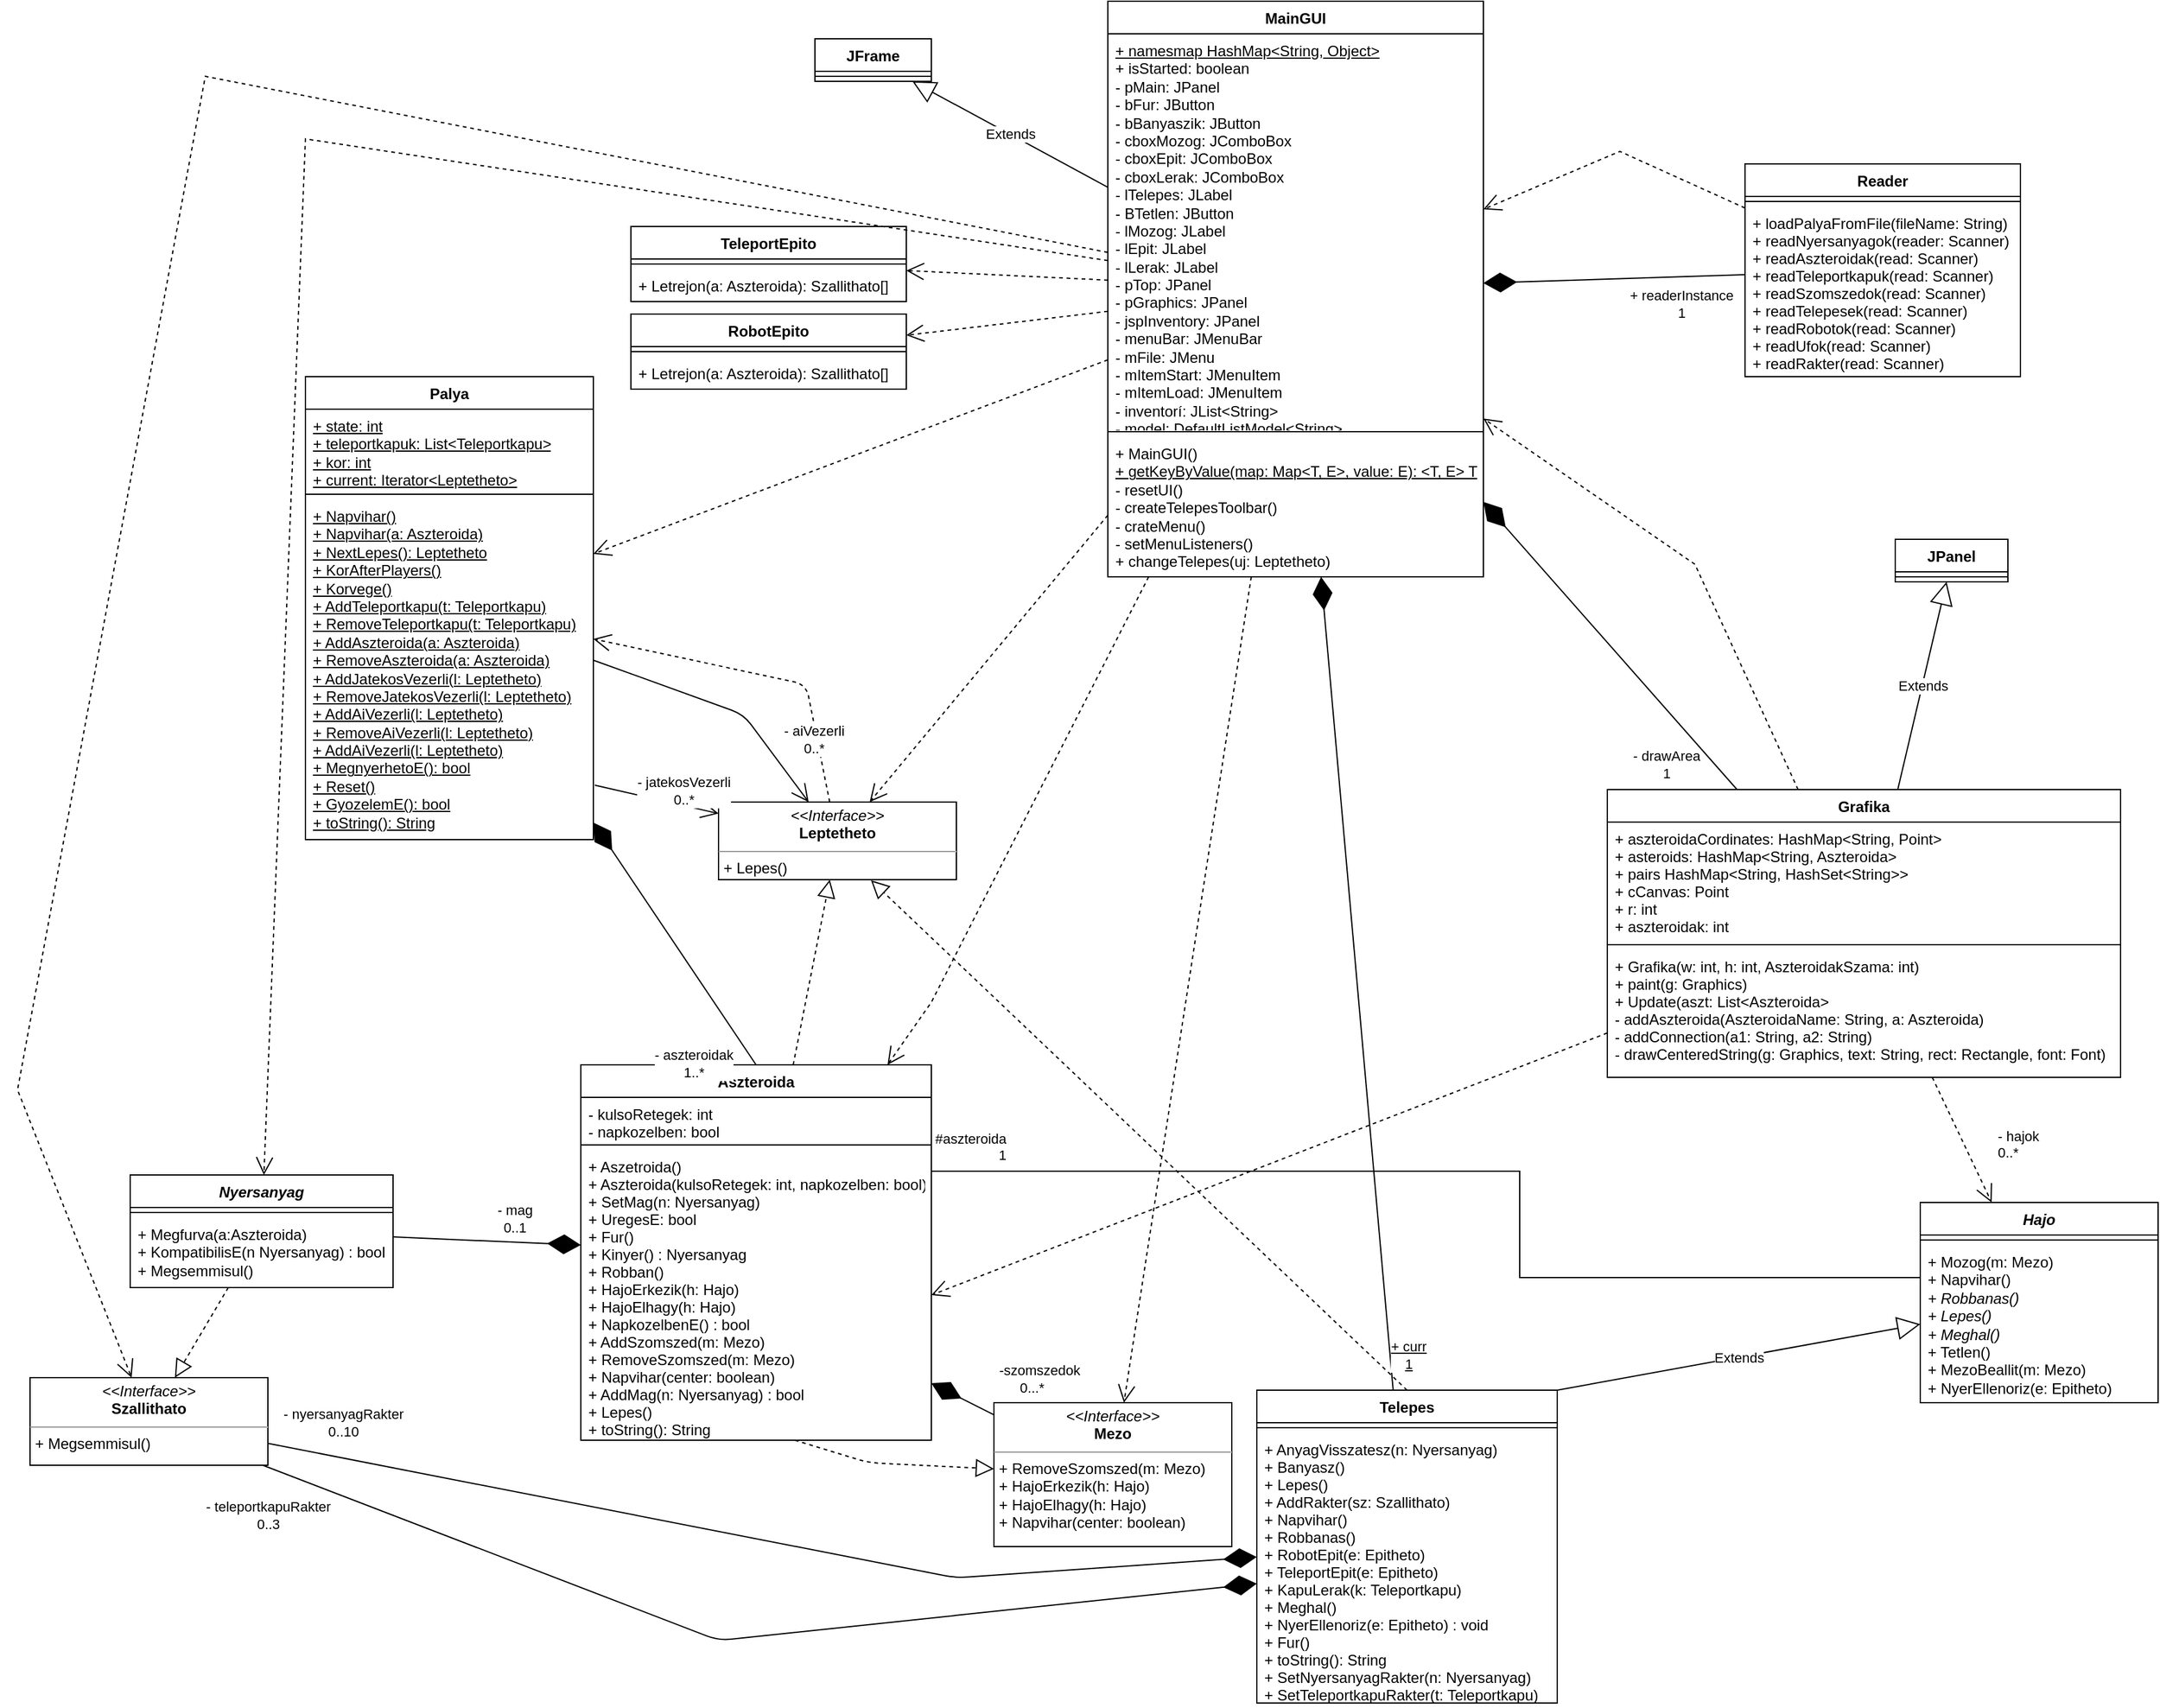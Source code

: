 <mxfile version="14.6.6" type="github">
  <diagram id="C5RBs43oDa-KdzZeNtuy" name="Page-1">
    <mxGraphModel dx="2875" dy="1814" grid="1" gridSize="10" guides="1" tooltips="1" connect="1" arrows="1" fold="1" page="1" pageScale="1" pageWidth="827" pageHeight="1169" math="0" shadow="0">
      <root>
        <mxCell id="WIyWlLk6GJQsqaUBKTNV-0" />
        <mxCell id="WIyWlLk6GJQsqaUBKTNV-1" parent="WIyWlLk6GJQsqaUBKTNV-0" />
        <mxCell id="gWoyeCXheez1KNHl5H2y-109" value="MainGUI" style="swimlane;fontStyle=1;align=center;verticalAlign=top;childLayout=stackLayout;horizontal=1;startSize=26;horizontalStack=0;resizeParent=1;resizeParentMax=0;resizeLast=0;collapsible=1;marginBottom=0;" parent="WIyWlLk6GJQsqaUBKTNV-1" vertex="1">
          <mxGeometry x="-579" y="-430" width="300" height="460" as="geometry" />
        </mxCell>
        <mxCell id="gWoyeCXheez1KNHl5H2y-110" value="&lt;u&gt;+ namesmap HashMap&amp;lt;String, Object&amp;gt;&lt;br&gt;&lt;/u&gt;+ isStarted: boolean&lt;br&gt;- pMain: JPanel&lt;br&gt;- bFur: JButton&lt;br&gt;- bBanyaszik: JButton&lt;br&gt;- cboxMozog: JComboBox&lt;br&gt;- cboxEpit: JComboBox&lt;br&gt;- cboxLerak: JComboBox&lt;br&gt;- lTelepes: JLabel&lt;br&gt;- BTetlen: JButton&lt;br&gt;- lMozog: JLabel&lt;br&gt;- lEpit: JLabel&lt;br&gt;- lLerak: JLabel&lt;br&gt;- pTop: JPanel&lt;br&gt;- pGraphics: JPanel&lt;br&gt;- jspInventory: JPanel&lt;br&gt;- menuBar: JMenuBar&lt;br&gt;- mFile: JMenu&lt;br&gt;- mItemStart: JMenuItem&lt;br&gt;- mItemLoad: JMenuItem&lt;br&gt;- inventorí: JList&amp;lt;String&amp;gt;&lt;br&gt;- model: DefaultListModel&amp;lt;String&amp;gt;" style="text;strokeColor=none;fillColor=none;align=left;verticalAlign=top;spacingLeft=4;spacingRight=4;overflow=hidden;rotatable=0;points=[[0,0.5],[1,0.5]];portConstraint=eastwest;html=1;" parent="gWoyeCXheez1KNHl5H2y-109" vertex="1">
          <mxGeometry y="26" width="300" height="314" as="geometry" />
        </mxCell>
        <mxCell id="gWoyeCXheez1KNHl5H2y-111" value="" style="line;strokeWidth=1;fillColor=none;align=left;verticalAlign=middle;spacingTop=-1;spacingLeft=3;spacingRight=3;rotatable=0;labelPosition=right;points=[];portConstraint=eastwest;" parent="gWoyeCXheez1KNHl5H2y-109" vertex="1">
          <mxGeometry y="340" width="300" height="8" as="geometry" />
        </mxCell>
        <mxCell id="gWoyeCXheez1KNHl5H2y-112" value="+ MainGUI()&lt;br&gt;&lt;u&gt;+ getKeyByValue(map: Map&amp;lt;T, E&amp;gt;, value: E): &amp;lt;T, E&amp;gt; T&lt;br&gt;&lt;/u&gt;- resetUI()&lt;br&gt;- createTelepesToolbar()&lt;br&gt;- crateMenu()&lt;br&gt;- setMenuListeners()&lt;br&gt;+ changeTelepes(uj: Leptetheto)" style="text;strokeColor=none;fillColor=none;align=left;verticalAlign=top;spacingLeft=4;spacingRight=4;overflow=hidden;rotatable=0;points=[[0,0.5],[1,0.5]];portConstraint=eastwest;fontStyle=0;html=1;" parent="gWoyeCXheez1KNHl5H2y-109" vertex="1">
          <mxGeometry y="348" width="300" height="112" as="geometry" />
        </mxCell>
        <mxCell id="gWoyeCXheez1KNHl5H2y-113" value="Reader" style="swimlane;fontStyle=1;align=center;verticalAlign=top;childLayout=stackLayout;horizontal=1;startSize=26;horizontalStack=0;resizeParent=1;resizeParentMax=0;resizeLast=0;collapsible=1;marginBottom=0;" parent="WIyWlLk6GJQsqaUBKTNV-1" vertex="1">
          <mxGeometry x="-70" y="-300" width="220" height="170" as="geometry" />
        </mxCell>
        <mxCell id="gWoyeCXheez1KNHl5H2y-115" value="" style="line;strokeWidth=1;fillColor=none;align=left;verticalAlign=middle;spacingTop=-1;spacingLeft=3;spacingRight=3;rotatable=0;labelPosition=right;points=[];portConstraint=eastwest;" parent="gWoyeCXheez1KNHl5H2y-113" vertex="1">
          <mxGeometry y="26" width="220" height="8" as="geometry" />
        </mxCell>
        <mxCell id="gWoyeCXheez1KNHl5H2y-116" value="+ loadPalyaFromFile(fileName: String)&#xa;+ readNyersanyagok(reader: Scanner)&#xa;+ readAszteroidak(read: Scanner)&#xa;+ readTeleportkapuk(read: Scanner)&#xa;+ readSzomszedok(read: Scanner)&#xa;+ readTelepesek(read: Scanner)&#xa;+ readRobotok(read: Scanner)&#xa;+ readUfok(read: Scanner)&#xa;+ readRakter(read: Scanner)" style="text;strokeColor=none;fillColor=none;align=left;verticalAlign=top;spacingLeft=4;spacingRight=4;overflow=hidden;rotatable=0;points=[[0,0.5],[1,0.5]];portConstraint=eastwest;fontStyle=0" parent="gWoyeCXheez1KNHl5H2y-113" vertex="1">
          <mxGeometry y="34" width="220" height="136" as="geometry" />
        </mxCell>
        <mxCell id="gWoyeCXheez1KNHl5H2y-117" value="JFrame" style="swimlane;fontStyle=1;align=center;verticalAlign=top;childLayout=stackLayout;horizontal=1;startSize=26;horizontalStack=0;resizeParent=1;resizeParentMax=0;resizeLast=0;collapsible=1;marginBottom=0;" parent="WIyWlLk6GJQsqaUBKTNV-1" vertex="1">
          <mxGeometry x="-813" y="-400" width="93" height="34" as="geometry" />
        </mxCell>
        <mxCell id="gWoyeCXheez1KNHl5H2y-119" value="" style="line;strokeWidth=1;fillColor=none;align=left;verticalAlign=middle;spacingTop=-1;spacingLeft=3;spacingRight=3;rotatable=0;labelPosition=right;points=[];portConstraint=eastwest;" parent="gWoyeCXheez1KNHl5H2y-117" vertex="1">
          <mxGeometry y="26" width="93" height="8" as="geometry" />
        </mxCell>
        <mxCell id="gWoyeCXheez1KNHl5H2y-121" value="Extends" style="endArrow=block;endSize=16;endFill=0;html=1;" parent="WIyWlLk6GJQsqaUBKTNV-1" source="gWoyeCXheez1KNHl5H2y-109" target="gWoyeCXheez1KNHl5H2y-117" edge="1">
          <mxGeometry width="160" relative="1" as="geometry">
            <mxPoint x="-341.512" y="345" as="sourcePoint" />
            <mxPoint x="120" y="110" as="targetPoint" />
          </mxGeometry>
        </mxCell>
        <mxCell id="gWoyeCXheez1KNHl5H2y-122" value="Grafika" style="swimlane;fontStyle=1;align=center;verticalAlign=top;childLayout=stackLayout;horizontal=1;startSize=26;horizontalStack=0;resizeParent=1;resizeParentMax=0;resizeLast=0;collapsible=1;marginBottom=0;" parent="WIyWlLk6GJQsqaUBKTNV-1" vertex="1">
          <mxGeometry x="-180" y="200" width="410" height="230" as="geometry" />
        </mxCell>
        <mxCell id="gWoyeCXheez1KNHl5H2y-123" value="+ aszteroidaCordinates: HashMap&lt;String, Point&gt;&#xa;+ asteroids: HashMap&lt;String, Aszteroida&gt;&#xa;+ pairs HashMap&lt;String, HashSet&lt;String&gt;&gt;&#xa;+ cCanvas: Point&#xa;+ r: int&#xa;+ aszteroidak: int" style="text;strokeColor=none;fillColor=none;align=left;verticalAlign=top;spacingLeft=4;spacingRight=4;overflow=hidden;rotatable=0;points=[[0,0.5],[1,0.5]];portConstraint=eastwest;" parent="gWoyeCXheez1KNHl5H2y-122" vertex="1">
          <mxGeometry y="26" width="410" height="94" as="geometry" />
        </mxCell>
        <mxCell id="gWoyeCXheez1KNHl5H2y-124" value="" style="line;strokeWidth=1;fillColor=none;align=left;verticalAlign=middle;spacingTop=-1;spacingLeft=3;spacingRight=3;rotatable=0;labelPosition=right;points=[];portConstraint=eastwest;" parent="gWoyeCXheez1KNHl5H2y-122" vertex="1">
          <mxGeometry y="120" width="410" height="8" as="geometry" />
        </mxCell>
        <mxCell id="gWoyeCXheez1KNHl5H2y-125" value="+ Grafika(w: int, h: int, AszteroidakSzama: int)&#xa;+ paint(g: Graphics)&#xa;+ Update(aszt: List&lt;Aszteroida&gt;&#xa;- addAszteroida(AszteroidaName: String, a: Aszteroida)&#xa;- addConnection(a1: String, a2: String)&#xa;- drawCenteredString(g: Graphics, text: String, rect: Rectangle, font: Font)" style="text;strokeColor=none;fillColor=none;align=left;verticalAlign=top;spacingLeft=4;spacingRight=4;overflow=hidden;rotatable=0;points=[[0,0.5],[1,0.5]];portConstraint=eastwest;fontStyle=0" parent="gWoyeCXheez1KNHl5H2y-122" vertex="1">
          <mxGeometry y="128" width="410" height="102" as="geometry" />
        </mxCell>
        <mxCell id="gWoyeCXheez1KNHl5H2y-126" value="Extends" style="endArrow=block;endSize=16;endFill=0;html=1;" parent="WIyWlLk6GJQsqaUBKTNV-1" source="gWoyeCXheez1KNHl5H2y-122" target="gWoyeCXheez1KNHl5H2y-127" edge="1">
          <mxGeometry width="160" relative="1" as="geometry">
            <mxPoint x="620" y="171.665" as="sourcePoint" />
            <mxPoint x="740.602" y="94" as="targetPoint" />
          </mxGeometry>
        </mxCell>
        <mxCell id="gWoyeCXheez1KNHl5H2y-127" value="JPanel" style="swimlane;fontStyle=1;align=center;verticalAlign=top;childLayout=stackLayout;horizontal=1;startSize=26;horizontalStack=0;resizeParent=1;resizeParentMax=0;resizeLast=0;collapsible=1;marginBottom=0;" parent="WIyWlLk6GJQsqaUBKTNV-1" vertex="1">
          <mxGeometry x="50" width="90" height="34" as="geometry" />
        </mxCell>
        <mxCell id="gWoyeCXheez1KNHl5H2y-128" value="" style="line;strokeWidth=1;fillColor=none;align=left;verticalAlign=middle;spacingTop=-1;spacingLeft=3;spacingRight=3;rotatable=0;labelPosition=right;points=[];portConstraint=eastwest;" parent="gWoyeCXheez1KNHl5H2y-127" vertex="1">
          <mxGeometry y="26" width="90" height="8" as="geometry" />
        </mxCell>
        <mxCell id="gWoyeCXheez1KNHl5H2y-130" value="" style="endArrow=diamondThin;endFill=1;endSize=24;html=1;" parent="WIyWlLk6GJQsqaUBKTNV-1" source="gWoyeCXheez1KNHl5H2y-113" target="gWoyeCXheez1KNHl5H2y-109" edge="1">
          <mxGeometry width="160" relative="1" as="geometry">
            <mxPoint x="-160" y="52.391" as="sourcePoint" />
            <mxPoint x="-270" y="50" as="targetPoint" />
          </mxGeometry>
        </mxCell>
        <mxCell id="SrYeu7P66OXDtgnoqNnj-110" value="+ readerInstance&lt;br&gt;1" style="edgeLabel;html=1;align=center;verticalAlign=middle;resizable=0;points=[];" parent="gWoyeCXheez1KNHl5H2y-130" vertex="1" connectable="0">
          <mxGeometry x="-0.285" relative="1" as="geometry">
            <mxPoint x="24" y="21" as="offset" />
          </mxGeometry>
        </mxCell>
        <mxCell id="gWoyeCXheez1KNHl5H2y-136" value="" style="endArrow=diamondThin;endFill=1;endSize=24;html=1;" parent="WIyWlLk6GJQsqaUBKTNV-1" source="gWoyeCXheez1KNHl5H2y-122" target="gWoyeCXheez1KNHl5H2y-109" edge="1">
          <mxGeometry width="160" relative="1" as="geometry">
            <mxPoint x="133.663" y="790" as="sourcePoint" />
            <mxPoint x="200.99" y="620.0" as="targetPoint" />
          </mxGeometry>
        </mxCell>
        <mxCell id="SrYeu7P66OXDtgnoqNnj-111" value="- drawArea&lt;br&gt;1" style="edgeLabel;html=1;align=center;verticalAlign=middle;resizable=0;points=[];" parent="gWoyeCXheez1KNHl5H2y-136" vertex="1" connectable="0">
          <mxGeometry x="-0.06" y="3" relative="1" as="geometry">
            <mxPoint x="41" y="86" as="offset" />
          </mxGeometry>
        </mxCell>
        <mxCell id="gWoyeCXheez1KNHl5H2y-150" value="" style="endArrow=open;endSize=12;dashed=1;html=1;rounded=0;" parent="WIyWlLk6GJQsqaUBKTNV-1" source="gWoyeCXheez1KNHl5H2y-113" target="gWoyeCXheez1KNHl5H2y-109" edge="1">
          <mxGeometry x="-0.13" y="-49" width="160" relative="1" as="geometry">
            <mxPoint x="923.444" y="148" as="sourcePoint" />
            <mxPoint x="861.004" y="34.0" as="targetPoint" />
            <Array as="points">
              <mxPoint x="-170" y="-310" />
            </Array>
            <mxPoint as="offset" />
          </mxGeometry>
        </mxCell>
        <mxCell id="gWoyeCXheez1KNHl5H2y-162" value="" style="endArrow=open;endSize=12;dashed=1;html=1;rounded=0;" parent="WIyWlLk6GJQsqaUBKTNV-1" source="gWoyeCXheez1KNHl5H2y-122" target="gWoyeCXheez1KNHl5H2y-109" edge="1">
          <mxGeometry x="-0.13" y="-49" width="160" relative="1" as="geometry">
            <mxPoint x="930" y="233.214" as="sourcePoint" />
            <mxPoint x="490" y="260.357" as="targetPoint" />
            <Array as="points">
              <mxPoint x="-110" y="20" />
            </Array>
            <mxPoint as="offset" />
          </mxGeometry>
        </mxCell>
        <mxCell id="SrYeu7P66OXDtgnoqNnj-8" value="&lt;p style=&quot;margin: 0px ; margin-top: 4px ; text-align: center&quot;&gt;&lt;i&gt;&amp;lt;&amp;lt;Interface&amp;gt;&amp;gt;&lt;/i&gt;&lt;br&gt;&lt;b&gt;Leptetheto&lt;/b&gt;&lt;/p&gt;&lt;hr size=&quot;1&quot;&gt;&lt;p style=&quot;margin: 0px ; margin-left: 4px&quot;&gt;+ Lepes()&lt;/p&gt;" style="verticalAlign=top;align=left;overflow=fill;fontSize=12;fontFamily=Helvetica;html=1;" parent="WIyWlLk6GJQsqaUBKTNV-1" vertex="1">
          <mxGeometry x="-890" y="210" width="190" height="62" as="geometry" />
        </mxCell>
        <mxCell id="SrYeu7P66OXDtgnoqNnj-9" value="Aszteroida" style="swimlane;fontStyle=1;align=center;verticalAlign=top;childLayout=stackLayout;horizontal=1;startSize=26;horizontalStack=0;resizeParent=1;resizeParentMax=0;resizeLast=0;collapsible=1;marginBottom=0;" parent="WIyWlLk6GJQsqaUBKTNV-1" vertex="1">
          <mxGeometry x="-1000" y="420" width="280" height="300" as="geometry" />
        </mxCell>
        <mxCell id="SrYeu7P66OXDtgnoqNnj-10" value="- kulsoRetegek: int&#xa;- napkozelben: bool" style="text;strokeColor=none;fillColor=none;align=left;verticalAlign=top;spacingLeft=4;spacingRight=4;overflow=hidden;rotatable=0;points=[[0,0.5],[1,0.5]];portConstraint=eastwest;" parent="SrYeu7P66OXDtgnoqNnj-9" vertex="1">
          <mxGeometry y="26" width="280" height="34" as="geometry" />
        </mxCell>
        <mxCell id="SrYeu7P66OXDtgnoqNnj-11" value="" style="line;strokeWidth=1;fillColor=none;align=left;verticalAlign=middle;spacingTop=-1;spacingLeft=3;spacingRight=3;rotatable=0;labelPosition=right;points=[];portConstraint=eastwest;" parent="SrYeu7P66OXDtgnoqNnj-9" vertex="1">
          <mxGeometry y="60" width="280" height="8" as="geometry" />
        </mxCell>
        <mxCell id="SrYeu7P66OXDtgnoqNnj-12" value="+ Aszetroida()&#xa;+ Aszteroida(kulsoRetegek: int, napkozelben: bool)&#xa;+ SetMag(n: Nyersanyag)&#xa;+ UregesE: bool&#xa;+ Fur()&#xa;+ Kinyer() : Nyersanyag&#xa;+ Robban()&#xa;+ HajoErkezik(h: Hajo)&#xa;+ HajoElhagy(h: Hajo)&#xa;+ NapkozelbenE() : bool&#xa;+ AddSzomszed(m: Mezo)&#xa;+ RemoveSzomszed(m: Mezo)&#xa;+ Napvihar(center: boolean)&#xa;+ AddMag(n: Nyersanyag) : bool&#xa;+ Lepes()&#xa;+ toString(): String" style="text;strokeColor=none;fillColor=none;align=left;verticalAlign=top;spacingLeft=4;spacingRight=4;overflow=hidden;rotatable=0;points=[[0,0.5],[1,0.5]];portConstraint=eastwest;" parent="SrYeu7P66OXDtgnoqNnj-9" vertex="1">
          <mxGeometry y="68" width="280" height="232" as="geometry" />
        </mxCell>
        <mxCell id="SrYeu7P66OXDtgnoqNnj-16" value="Telepes" style="swimlane;fontStyle=1;align=center;verticalAlign=top;childLayout=stackLayout;horizontal=1;startSize=26;horizontalStack=0;resizeParent=1;resizeParentMax=0;resizeLast=0;collapsible=1;marginBottom=0;" parent="WIyWlLk6GJQsqaUBKTNV-1" vertex="1">
          <mxGeometry x="-460" y="680" width="240" height="250" as="geometry" />
        </mxCell>
        <mxCell id="SrYeu7P66OXDtgnoqNnj-17" value="" style="line;strokeWidth=1;fillColor=none;align=left;verticalAlign=middle;spacingTop=-1;spacingLeft=3;spacingRight=3;rotatable=0;labelPosition=right;points=[];portConstraint=eastwest;" parent="SrYeu7P66OXDtgnoqNnj-16" vertex="1">
          <mxGeometry y="26" width="240" height="8" as="geometry" />
        </mxCell>
        <mxCell id="SrYeu7P66OXDtgnoqNnj-18" value="+ AnyagVisszatesz(n: Nyersanyag)&#xa;+ Banyasz()&#xa;+ Lepes()&#xa;+ AddRakter(sz: Szallithato)&#xa;+ Napvihar()&#xa;+ Robbanas()&#xa;+ RobotEpit(e: Epitheto)&#xa;+ TeleportEpit(e: Epitheto)&#xa;+ KapuLerak(k: Teleportkapu)&#xa;+ Meghal()&#xa;+ NyerEllenoriz(e: Epitheto) : void&#xa;+ Fur()&#xa;+ toString(): String&#xa;+ SetNyersanyagRakter(n: Nyersanyag)&#xa;+ SetTeleportkapuRakter(t: Teleportkapu)" style="text;strokeColor=none;fillColor=none;align=left;verticalAlign=top;spacingLeft=4;spacingRight=4;overflow=hidden;rotatable=0;points=[[0,0.5],[1,0.5]];portConstraint=eastwest;fontStyle=0" parent="SrYeu7P66OXDtgnoqNnj-16" vertex="1">
          <mxGeometry y="34" width="240" height="216" as="geometry" />
        </mxCell>
        <mxCell id="SrYeu7P66OXDtgnoqNnj-19" value="Hajo" style="swimlane;fontStyle=3;align=center;verticalAlign=top;childLayout=stackLayout;horizontal=1;startSize=26;horizontalStack=0;resizeParent=1;resizeParentMax=0;resizeLast=0;collapsible=1;marginBottom=0;" parent="WIyWlLk6GJQsqaUBKTNV-1" vertex="1">
          <mxGeometry x="70" y="530" width="190" height="160" as="geometry" />
        </mxCell>
        <mxCell id="SrYeu7P66OXDtgnoqNnj-20" value="" style="line;strokeWidth=1;fillColor=none;align=left;verticalAlign=middle;spacingTop=-1;spacingLeft=3;spacingRight=3;rotatable=0;labelPosition=right;points=[];portConstraint=eastwest;" parent="SrYeu7P66OXDtgnoqNnj-19" vertex="1">
          <mxGeometry y="26" width="190" height="8" as="geometry" />
        </mxCell>
        <mxCell id="SrYeu7P66OXDtgnoqNnj-21" value="+ Mozog(m: Mezo)&lt;br&gt;+ Napvihar()&lt;br&gt;&lt;i&gt;+ Robbanas()&lt;br&gt;+ Lepes()&lt;br&gt;+ Meghal()&lt;/i&gt;&lt;br&gt;+ Tetlen()&lt;br&gt;+ MezoBeallit(m: Mezo)&lt;br&gt;+ NyerEllenoriz(e: Epitheto)&amp;nbsp;" style="text;strokeColor=none;fillColor=none;align=left;verticalAlign=top;spacingLeft=4;spacingRight=4;overflow=hidden;rotatable=0;points=[[0,0.5],[1,0.5]];portConstraint=eastwest;fontStyle=0;html=1;" parent="SrYeu7P66OXDtgnoqNnj-19" vertex="1">
          <mxGeometry y="34" width="190" height="126" as="geometry" />
        </mxCell>
        <mxCell id="SrYeu7P66OXDtgnoqNnj-22" value="Nyersanyag" style="swimlane;fontStyle=3;align=center;verticalAlign=top;childLayout=stackLayout;horizontal=1;startSize=26;horizontalStack=0;resizeParent=1;resizeParentMax=0;resizeLast=0;collapsible=1;marginBottom=0;" parent="WIyWlLk6GJQsqaUBKTNV-1" vertex="1">
          <mxGeometry x="-1360" y="508" width="210" height="90" as="geometry" />
        </mxCell>
        <mxCell id="SrYeu7P66OXDtgnoqNnj-23" value="" style="line;strokeWidth=1;fillColor=none;align=left;verticalAlign=middle;spacingTop=-1;spacingLeft=3;spacingRight=3;rotatable=0;labelPosition=right;points=[];portConstraint=eastwest;" parent="SrYeu7P66OXDtgnoqNnj-22" vertex="1">
          <mxGeometry y="26" width="210" height="8" as="geometry" />
        </mxCell>
        <mxCell id="SrYeu7P66OXDtgnoqNnj-24" value="+ Megfurva(a:Aszteroida)&lt;br&gt;+ KompatibilisE(n Nyersanyag) : bool&lt;br&gt;+ Megsemmisul()" style="text;strokeColor=none;fillColor=none;align=left;verticalAlign=top;spacingLeft=4;spacingRight=4;overflow=hidden;rotatable=0;points=[[0,0.5],[1,0.5]];portConstraint=eastwest;html=1;" parent="SrYeu7P66OXDtgnoqNnj-22" vertex="1">
          <mxGeometry y="34" width="210" height="56" as="geometry" />
        </mxCell>
        <mxCell id="SrYeu7P66OXDtgnoqNnj-29" value="&lt;p style=&quot;margin: 0px ; margin-top: 4px ; text-align: center&quot;&gt;&lt;i&gt;&amp;lt;&amp;lt;Interface&amp;gt;&amp;gt;&lt;/i&gt;&lt;br&gt;&lt;b&gt;Mezo&lt;/b&gt;&lt;/p&gt;&lt;hr size=&quot;1&quot;&gt;&lt;p style=&quot;margin: 0px ; margin-left: 4px&quot;&gt;&lt;span&gt;+ RemoveSzomszed(m: Mezo)&lt;/span&gt;&lt;br&gt;&lt;/p&gt;&lt;p style=&quot;margin: 0px ; margin-left: 4px&quot;&gt;+ HajoErkezik(h: Hajo)&lt;/p&gt;&lt;p style=&quot;margin: 0px ; margin-left: 4px&quot;&gt;+ HajoElhagy(h: Hajo)&lt;/p&gt;&lt;p style=&quot;margin: 0px ; margin-left: 4px&quot;&gt;+ Napvihar(center: boolean)&lt;br&gt;&lt;/p&gt;" style="verticalAlign=top;align=left;overflow=fill;fontSize=12;fontFamily=Helvetica;html=1;" parent="WIyWlLk6GJQsqaUBKTNV-1" vertex="1">
          <mxGeometry x="-670" y="690" width="190" height="115" as="geometry" />
        </mxCell>
        <mxCell id="SrYeu7P66OXDtgnoqNnj-30" value="&lt;p style=&quot;margin: 0px ; margin-top: 4px ; text-align: center&quot;&gt;&lt;i&gt;&amp;lt;&amp;lt;Interface&amp;gt;&amp;gt;&lt;/i&gt;&lt;br&gt;&lt;b&gt;Szallithato&lt;/b&gt;&lt;/p&gt;&lt;hr size=&quot;1&quot;&gt;&lt;p style=&quot;margin: 0px ; margin-left: 4px&quot;&gt;&lt;/p&gt;&lt;p style=&quot;margin: 0px ; margin-left: 4px&quot;&gt;+ Megsemmisul()&lt;/p&gt;" style="verticalAlign=top;align=left;overflow=fill;fontSize=12;fontFamily=Helvetica;html=1;" parent="WIyWlLk6GJQsqaUBKTNV-1" vertex="1">
          <mxGeometry x="-1440" y="670" width="190" height="70" as="geometry" />
        </mxCell>
        <mxCell id="SrYeu7P66OXDtgnoqNnj-33" value="Extends" style="endArrow=block;endSize=16;endFill=0;html=1;exitX=1;exitY=0;exitDx=0;exitDy=0;" parent="WIyWlLk6GJQsqaUBKTNV-1" source="SrYeu7P66OXDtgnoqNnj-16" target="SrYeu7P66OXDtgnoqNnj-19" edge="1">
          <mxGeometry width="160" relative="1" as="geometry">
            <mxPoint x="-534" y="814" as="sourcePoint" />
            <mxPoint x="-374" y="814" as="targetPoint" />
          </mxGeometry>
        </mxCell>
        <mxCell id="SrYeu7P66OXDtgnoqNnj-35" value="" style="endArrow=diamondThin;endFill=1;endSize=24;html=1;exitX=1;exitY=0.75;exitDx=0;exitDy=0;" parent="WIyWlLk6GJQsqaUBKTNV-1" source="SrYeu7P66OXDtgnoqNnj-30" target="SrYeu7P66OXDtgnoqNnj-16" edge="1">
          <mxGeometry width="160" relative="1" as="geometry">
            <mxPoint x="-1004" y="980" as="sourcePoint" />
            <mxPoint x="-844" y="980" as="targetPoint" />
            <Array as="points">
              <mxPoint x="-700" y="830" />
            </Array>
          </mxGeometry>
        </mxCell>
        <mxCell id="SrYeu7P66OXDtgnoqNnj-36" value="- nyersanyagRakter&lt;br&gt;0..10" style="edgeLabel;html=1;align=center;verticalAlign=middle;resizable=0;points=[];" parent="SrYeu7P66OXDtgnoqNnj-35" vertex="1" connectable="0">
          <mxGeometry x="0.886" y="-6" relative="1" as="geometry">
            <mxPoint x="-685" y="-117" as="offset" />
          </mxGeometry>
        </mxCell>
        <mxCell id="SrYeu7P66OXDtgnoqNnj-37" value="" style="endArrow=block;dashed=1;endFill=0;endSize=12;html=1;" parent="WIyWlLk6GJQsqaUBKTNV-1" source="SrYeu7P66OXDtgnoqNnj-22" target="SrYeu7P66OXDtgnoqNnj-30" edge="1">
          <mxGeometry width="160" relative="1" as="geometry">
            <mxPoint x="-1404" y="850" as="sourcePoint" />
            <mxPoint x="-1244" y="850" as="targetPoint" />
          </mxGeometry>
        </mxCell>
        <mxCell id="SrYeu7P66OXDtgnoqNnj-40" value="" style="endArrow=block;dashed=1;endFill=0;endSize=12;html=1;" parent="WIyWlLk6GJQsqaUBKTNV-1" source="SrYeu7P66OXDtgnoqNnj-9" target="SrYeu7P66OXDtgnoqNnj-29" edge="1">
          <mxGeometry width="160" relative="1" as="geometry">
            <mxPoint x="-894.0" y="805" as="sourcePoint" />
            <mxPoint x="-854.0" y="805" as="targetPoint" />
            <Array as="points">
              <mxPoint x="-829" y="720" />
              <mxPoint x="-770" y="738" />
            </Array>
          </mxGeometry>
        </mxCell>
        <mxCell id="SrYeu7P66OXDtgnoqNnj-41" value="" style="endArrow=diamondThin;endFill=1;endSize=24;html=1;" parent="WIyWlLk6GJQsqaUBKTNV-1" source="SrYeu7P66OXDtgnoqNnj-29" target="SrYeu7P66OXDtgnoqNnj-12" edge="1">
          <mxGeometry width="160" relative="1" as="geometry">
            <mxPoint x="-974.0" y="450.004" as="sourcePoint" />
            <mxPoint x="-1064.0" y="453.71" as="targetPoint" />
          </mxGeometry>
        </mxCell>
        <mxCell id="SrYeu7P66OXDtgnoqNnj-42" value="&amp;nbsp; &amp;nbsp; -szomszedok&lt;br&gt;0...*" style="edgeLabel;html=1;align=center;verticalAlign=middle;resizable=0;points=[];" parent="SrYeu7P66OXDtgnoqNnj-41" vertex="1" connectable="0">
          <mxGeometry x="0.431" y="3" relative="1" as="geometry">
            <mxPoint x="67" y="-14" as="offset" />
          </mxGeometry>
        </mxCell>
        <mxCell id="SrYeu7P66OXDtgnoqNnj-43" value="" style="endArrow=diamondThin;endFill=1;endSize=24;html=1;" parent="WIyWlLk6GJQsqaUBKTNV-1" source="SrYeu7P66OXDtgnoqNnj-22" target="SrYeu7P66OXDtgnoqNnj-9" edge="1">
          <mxGeometry width="160" relative="1" as="geometry">
            <mxPoint x="-1074.0" y="385.294" as="sourcePoint" />
            <mxPoint x="-1164.0" y="389" as="targetPoint" />
          </mxGeometry>
        </mxCell>
        <mxCell id="SrYeu7P66OXDtgnoqNnj-44" value="- mag&lt;br&gt;0..1" style="edgeLabel;html=1;align=center;verticalAlign=middle;resizable=0;points=[];" parent="SrYeu7P66OXDtgnoqNnj-43" vertex="1" connectable="0">
          <mxGeometry x="0.544" y="2" relative="1" as="geometry">
            <mxPoint x="-18.92" y="-17.37" as="offset" />
          </mxGeometry>
        </mxCell>
        <mxCell id="SrYeu7P66OXDtgnoqNnj-45" value="" style="endArrow=diamondThin;endFill=1;endSize=24;html=1;exitX=0.5;exitY=0;exitDx=0;exitDy=0;" parent="WIyWlLk6GJQsqaUBKTNV-1" source="SrYeu7P66OXDtgnoqNnj-9" target="ucTf1KPq10wKSSjRMnQ4-6" edge="1">
          <mxGeometry width="160" relative="1" as="geometry">
            <mxPoint x="-1094.0" y="620.87" as="sourcePoint" />
            <mxPoint x="-1024.0" y="611.13" as="targetPoint" />
          </mxGeometry>
        </mxCell>
        <mxCell id="SrYeu7P66OXDtgnoqNnj-46" value="- aszteroidak&lt;br&gt;1..*" style="edgeLabel;html=1;align=center;verticalAlign=middle;resizable=0;points=[];" parent="SrYeu7P66OXDtgnoqNnj-45" vertex="1" connectable="0">
          <mxGeometry x="0.447" y="1" relative="1" as="geometry">
            <mxPoint x="45" y="139" as="offset" />
          </mxGeometry>
        </mxCell>
        <mxCell id="SrYeu7P66OXDtgnoqNnj-47" value="" style="endArrow=none;html=1;edgeStyle=orthogonalEdgeStyle;entryX=0;entryY=0.5;entryDx=0;entryDy=0;rounded=0;" parent="WIyWlLk6GJQsqaUBKTNV-1" source="SrYeu7P66OXDtgnoqNnj-9" target="SrYeu7P66OXDtgnoqNnj-21" edge="1">
          <mxGeometry relative="1" as="geometry">
            <mxPoint x="-844" y="650" as="sourcePoint" />
            <mxPoint x="-684" y="650" as="targetPoint" />
            <Array as="points">
              <mxPoint x="-250" y="505" />
              <mxPoint x="-250" y="590" />
              <mxPoint x="70" y="590" />
            </Array>
          </mxGeometry>
        </mxCell>
        <mxCell id="SrYeu7P66OXDtgnoqNnj-48" value="- hajok&lt;br&gt;0..*" style="edgeLabel;resizable=0;html=1;align=left;verticalAlign=bottom;" parent="SrYeu7P66OXDtgnoqNnj-47" connectable="0" vertex="1">
          <mxGeometry x="-1" relative="1" as="geometry">
            <mxPoint x="850" y="-7" as="offset" />
          </mxGeometry>
        </mxCell>
        <mxCell id="SrYeu7P66OXDtgnoqNnj-49" value="#aszteroida&lt;br&gt;1" style="edgeLabel;resizable=0;html=1;align=right;verticalAlign=bottom;" parent="SrYeu7P66OXDtgnoqNnj-47" connectable="0" vertex="1">
          <mxGeometry x="1" relative="1" as="geometry">
            <mxPoint x="-730" y="-127" as="offset" />
          </mxGeometry>
        </mxCell>
        <mxCell id="SrYeu7P66OXDtgnoqNnj-69" value="TeleportEpito" style="swimlane;fontStyle=1;align=center;verticalAlign=top;childLayout=stackLayout;horizontal=1;startSize=26;horizontalStack=0;resizeParent=1;resizeParentMax=0;resizeLast=0;collapsible=1;marginBottom=0;" parent="WIyWlLk6GJQsqaUBKTNV-1" vertex="1">
          <mxGeometry x="-960" y="-250" width="220" height="60" as="geometry" />
        </mxCell>
        <mxCell id="SrYeu7P66OXDtgnoqNnj-70" value="" style="line;strokeWidth=1;fillColor=none;align=left;verticalAlign=middle;spacingTop=-1;spacingLeft=3;spacingRight=3;rotatable=0;labelPosition=right;points=[];portConstraint=eastwest;" parent="SrYeu7P66OXDtgnoqNnj-69" vertex="1">
          <mxGeometry y="26" width="220" height="8" as="geometry" />
        </mxCell>
        <mxCell id="SrYeu7P66OXDtgnoqNnj-71" value="+ Letrejon(a: Aszteroida): Szallithato[]" style="text;strokeColor=none;fillColor=none;align=left;verticalAlign=top;spacingLeft=4;spacingRight=4;overflow=hidden;rotatable=0;points=[[0,0.5],[1,0.5]];portConstraint=eastwest;" parent="SrYeu7P66OXDtgnoqNnj-69" vertex="1">
          <mxGeometry y="34" width="220" height="26" as="geometry" />
        </mxCell>
        <mxCell id="SrYeu7P66OXDtgnoqNnj-72" value="RobotEpito" style="swimlane;fontStyle=1;align=center;verticalAlign=top;childLayout=stackLayout;horizontal=1;startSize=26;horizontalStack=0;resizeParent=1;resizeParentMax=0;resizeLast=0;collapsible=1;marginBottom=0;" parent="WIyWlLk6GJQsqaUBKTNV-1" vertex="1">
          <mxGeometry x="-960" y="-180" width="220" height="60" as="geometry" />
        </mxCell>
        <mxCell id="SrYeu7P66OXDtgnoqNnj-73" value="" style="line;strokeWidth=1;fillColor=none;align=left;verticalAlign=middle;spacingTop=-1;spacingLeft=3;spacingRight=3;rotatable=0;labelPosition=right;points=[];portConstraint=eastwest;" parent="SrYeu7P66OXDtgnoqNnj-72" vertex="1">
          <mxGeometry y="26" width="220" height="8" as="geometry" />
        </mxCell>
        <mxCell id="SrYeu7P66OXDtgnoqNnj-74" value="+ Letrejon(a: Aszteroida): Szallithato[]" style="text;strokeColor=none;fillColor=none;align=left;verticalAlign=top;spacingLeft=4;spacingRight=4;overflow=hidden;rotatable=0;points=[[0,0.5],[1,0.5]];portConstraint=eastwest;" parent="SrYeu7P66OXDtgnoqNnj-72" vertex="1">
          <mxGeometry y="34" width="220" height="26" as="geometry" />
        </mxCell>
        <mxCell id="SrYeu7P66OXDtgnoqNnj-88" value="" style="endArrow=open;endFill=1;endSize=12;html=1;exitX=1.005;exitY=0.84;exitDx=0;exitDy=0;exitPerimeter=0;" parent="WIyWlLk6GJQsqaUBKTNV-1" source="ucTf1KPq10wKSSjRMnQ4-9" target="SrYeu7P66OXDtgnoqNnj-8" edge="1">
          <mxGeometry width="160" relative="1" as="geometry">
            <mxPoint x="-724" y="380" as="sourcePoint" />
            <mxPoint x="-564" y="380" as="targetPoint" />
          </mxGeometry>
        </mxCell>
        <mxCell id="SrYeu7P66OXDtgnoqNnj-89" value="- jatekosVezerli&lt;br&gt;0..*" style="edgeLabel;html=1;align=center;verticalAlign=middle;resizable=0;points=[];" parent="SrYeu7P66OXDtgnoqNnj-88" vertex="1" connectable="0">
          <mxGeometry x="0.198" y="1" relative="1" as="geometry">
            <mxPoint x="11" y="-8" as="offset" />
          </mxGeometry>
        </mxCell>
        <mxCell id="SrYeu7P66OXDtgnoqNnj-90" value="" style="endArrow=open;endSize=12;dashed=1;html=1;" parent="WIyWlLk6GJQsqaUBKTNV-1" source="SrYeu7P66OXDtgnoqNnj-8" target="ucTf1KPq10wKSSjRMnQ4-6" edge="1">
          <mxGeometry x="-0.13" y="-49" width="160" relative="1" as="geometry">
            <mxPoint x="-744" y="790" as="sourcePoint" />
            <mxPoint x="-584" y="790" as="targetPoint" />
            <Array as="points">
              <mxPoint x="-820" y="116" />
            </Array>
            <mxPoint as="offset" />
          </mxGeometry>
        </mxCell>
        <mxCell id="SrYeu7P66OXDtgnoqNnj-91" value="" style="endArrow=diamondThin;endFill=1;endSize=24;html=1;" parent="WIyWlLk6GJQsqaUBKTNV-1" source="SrYeu7P66OXDtgnoqNnj-30" target="SrYeu7P66OXDtgnoqNnj-18" edge="1">
          <mxGeometry width="160" relative="1" as="geometry">
            <mxPoint x="-1454" y="929" as="sourcePoint" />
            <mxPoint x="-644.0" y="942" as="targetPoint" />
            <Array as="points">
              <mxPoint x="-890" y="880" />
            </Array>
          </mxGeometry>
        </mxCell>
        <mxCell id="SrYeu7P66OXDtgnoqNnj-92" value="- teleportkapuRakter&lt;br&gt;0..3" style="edgeLabel;html=1;align=center;verticalAlign=middle;resizable=0;points=[];" parent="SrYeu7P66OXDtgnoqNnj-91" vertex="1" connectable="0">
          <mxGeometry x="0.886" y="-6" relative="1" as="geometry">
            <mxPoint x="-744" y="-66" as="offset" />
          </mxGeometry>
        </mxCell>
        <mxCell id="SrYeu7P66OXDtgnoqNnj-106" value="" style="endArrow=block;dashed=1;endFill=0;endSize=12;html=1;" parent="WIyWlLk6GJQsqaUBKTNV-1" source="SrYeu7P66OXDtgnoqNnj-9" target="SrYeu7P66OXDtgnoqNnj-8" edge="1">
          <mxGeometry width="160" relative="1" as="geometry">
            <mxPoint x="-393.61" y="660.314" as="sourcePoint" />
            <mxPoint x="-596.348" y="560" as="targetPoint" />
            <Array as="points" />
          </mxGeometry>
        </mxCell>
        <mxCell id="SrYeu7P66OXDtgnoqNnj-108" value="" style="endArrow=block;dashed=1;endFill=0;endSize=12;html=1;entryX=0.641;entryY=1.008;entryDx=0;entryDy=0;entryPerimeter=0;exitX=0.5;exitY=0;exitDx=0;exitDy=0;" parent="WIyWlLk6GJQsqaUBKTNV-1" source="SrYeu7P66OXDtgnoqNnj-16" target="SrYeu7P66OXDtgnoqNnj-8" edge="1">
          <mxGeometry width="160" relative="1" as="geometry">
            <mxPoint x="-630" y="630" as="sourcePoint" />
            <mxPoint x="-470" y="630" as="targetPoint" />
          </mxGeometry>
        </mxCell>
        <mxCell id="SrYeu7P66OXDtgnoqNnj-112" value="" style="endArrow=diamondThin;endFill=1;endSize=24;html=1;rounded=0;" parent="WIyWlLk6GJQsqaUBKTNV-1" source="SrYeu7P66OXDtgnoqNnj-16" target="gWoyeCXheez1KNHl5H2y-109" edge="1">
          <mxGeometry width="160" relative="1" as="geometry">
            <mxPoint x="457.371" y="1120" as="sourcePoint" />
            <mxPoint x="374.171" y="560" as="targetPoint" />
            <Array as="points" />
          </mxGeometry>
        </mxCell>
        <mxCell id="SrYeu7P66OXDtgnoqNnj-114" value="&lt;u&gt;+ curr&lt;br&gt;1&lt;/u&gt;" style="edgeLabel;html=1;align=center;verticalAlign=middle;resizable=0;points=[];" parent="SrYeu7P66OXDtgnoqNnj-112" vertex="1" connectable="0">
          <mxGeometry x="0.127" y="-7" relative="1" as="geometry">
            <mxPoint x="37" y="338" as="offset" />
          </mxGeometry>
        </mxCell>
        <mxCell id="SrYeu7P66OXDtgnoqNnj-116" value="" style="endArrow=open;endSize=12;dashed=1;html=1;rounded=0;" parent="WIyWlLk6GJQsqaUBKTNV-1" source="gWoyeCXheez1KNHl5H2y-109" target="SrYeu7P66OXDtgnoqNnj-69" edge="1">
          <mxGeometry x="-0.13" y="-49" width="160" relative="1" as="geometry">
            <mxPoint x="753.133" y="760" as="sourcePoint" />
            <mxPoint x="-20" y="970" as="targetPoint" />
            <Array as="points" />
            <mxPoint as="offset" />
          </mxGeometry>
        </mxCell>
        <mxCell id="SrYeu7P66OXDtgnoqNnj-117" value="" style="endArrow=open;endSize=12;dashed=1;html=1;rounded=0;" parent="WIyWlLk6GJQsqaUBKTNV-1" source="gWoyeCXheez1KNHl5H2y-109" target="SrYeu7P66OXDtgnoqNnj-72" edge="1">
          <mxGeometry x="-0.13" y="-49" width="160" relative="1" as="geometry">
            <mxPoint x="-600" y="1260" as="sourcePoint" />
            <mxPoint x="510.0" y="406.25" as="targetPoint" />
            <Array as="points" />
            <mxPoint as="offset" />
          </mxGeometry>
        </mxCell>
        <mxCell id="SrYeu7P66OXDtgnoqNnj-118" value="" style="endArrow=open;endSize=12;dashed=1;html=1;rounded=0;" parent="WIyWlLk6GJQsqaUBKTNV-1" source="gWoyeCXheez1KNHl5H2y-109" target="SrYeu7P66OXDtgnoqNnj-22" edge="1">
          <mxGeometry x="-0.13" y="-49" width="160" relative="1" as="geometry">
            <mxPoint x="773.133" y="780" as="sourcePoint" />
            <mxPoint x="-400" y="80" as="targetPoint" />
            <Array as="points">
              <mxPoint x="-1220" y="-320" />
            </Array>
            <mxPoint as="offset" />
          </mxGeometry>
        </mxCell>
        <mxCell id="SrYeu7P66OXDtgnoqNnj-119" value="" style="endArrow=open;endSize=12;dashed=1;html=1;rounded=0;" parent="WIyWlLk6GJQsqaUBKTNV-1" source="gWoyeCXheez1KNHl5H2y-109" target="ucTf1KPq10wKSSjRMnQ4-6" edge="1">
          <mxGeometry x="-0.13" y="-49" width="160" relative="1" as="geometry">
            <mxPoint x="743.133" y="750" as="sourcePoint" />
            <mxPoint x="-440" y="220" as="targetPoint" />
            <Array as="points" />
            <mxPoint as="offset" />
          </mxGeometry>
        </mxCell>
        <mxCell id="SrYeu7P66OXDtgnoqNnj-120" value="" style="endArrow=open;endSize=12;dashed=1;html=1;rounded=0;" parent="WIyWlLk6GJQsqaUBKTNV-1" source="gWoyeCXheez1KNHl5H2y-109" target="SrYeu7P66OXDtgnoqNnj-9" edge="1">
          <mxGeometry x="-0.13" y="-49" width="160" relative="1" as="geometry">
            <mxPoint x="753.133" y="760" as="sourcePoint" />
            <mxPoint x="-350" y="360" as="targetPoint" />
            <Array as="points">
              <mxPoint x="-720" y="370" />
            </Array>
            <mxPoint as="offset" />
          </mxGeometry>
        </mxCell>
        <mxCell id="SrYeu7P66OXDtgnoqNnj-121" value="" style="endArrow=open;endSize=12;dashed=1;html=1;rounded=0;" parent="WIyWlLk6GJQsqaUBKTNV-1" source="gWoyeCXheez1KNHl5H2y-109" target="SrYeu7P66OXDtgnoqNnj-29" edge="1">
          <mxGeometry x="-0.13" y="-49" width="160" relative="1" as="geometry">
            <mxPoint x="-130" y="600" as="sourcePoint" />
            <mxPoint x="510.0" y="406.25" as="targetPoint" />
            <Array as="points" />
            <mxPoint as="offset" />
          </mxGeometry>
        </mxCell>
        <mxCell id="SrYeu7P66OXDtgnoqNnj-122" value="" style="endArrow=open;endSize=12;dashed=1;html=1;rounded=0;" parent="WIyWlLk6GJQsqaUBKTNV-1" source="gWoyeCXheez1KNHl5H2y-109" target="SrYeu7P66OXDtgnoqNnj-30" edge="1">
          <mxGeometry x="-0.13" y="-49" width="160" relative="1" as="geometry">
            <mxPoint x="-1218.167" y="518" as="sourcePoint" />
            <mxPoint x="-1597.333" y="80" as="targetPoint" />
            <Array as="points">
              <mxPoint x="-1300" y="-370" />
              <mxPoint x="-1450" y="440" />
            </Array>
            <mxPoint as="offset" />
          </mxGeometry>
        </mxCell>
        <mxCell id="SrYeu7P66OXDtgnoqNnj-136" value="" style="endArrow=open;endSize=12;dashed=1;html=1;rounded=0;entryX=1;entryY=0.5;entryDx=0;entryDy=0;" parent="WIyWlLk6GJQsqaUBKTNV-1" source="gWoyeCXheez1KNHl5H2y-122" target="SrYeu7P66OXDtgnoqNnj-12" edge="1">
          <mxGeometry x="-0.13" y="-49" width="160" relative="1" as="geometry">
            <mxPoint x="250" y="453.74" as="sourcePoint" />
            <mxPoint x="-664" y="842.131" as="targetPoint" />
            <Array as="points" />
            <mxPoint as="offset" />
          </mxGeometry>
        </mxCell>
        <mxCell id="SrYeu7P66OXDtgnoqNnj-137" value="" style="endArrow=open;endSize=12;dashed=1;html=1;rounded=0;" parent="WIyWlLk6GJQsqaUBKTNV-1" source="gWoyeCXheez1KNHl5H2y-122" target="SrYeu7P66OXDtgnoqNnj-19" edge="1">
          <mxGeometry x="-0.13" y="-49" width="160" relative="1" as="geometry">
            <mxPoint x="260" y="463.74" as="sourcePoint" />
            <mxPoint x="-654" y="852.131" as="targetPoint" />
            <Array as="points" />
            <mxPoint as="offset" />
          </mxGeometry>
        </mxCell>
        <mxCell id="SrYeu7P66OXDtgnoqNnj-138" value="" style="endArrow=open;endSize=12;dashed=1;html=1;rounded=0;" parent="WIyWlLk6GJQsqaUBKTNV-1" source="gWoyeCXheez1KNHl5H2y-109" target="SrYeu7P66OXDtgnoqNnj-8" edge="1">
          <mxGeometry x="-0.13" y="-49" width="160" relative="1" as="geometry">
            <mxPoint x="270" y="473.74" as="sourcePoint" />
            <mxPoint x="-644" y="862.131" as="targetPoint" />
            <Array as="points" />
            <mxPoint as="offset" />
          </mxGeometry>
        </mxCell>
        <mxCell id="ucTf1KPq10wKSSjRMnQ4-6" value="Palya" style="swimlane;fontStyle=1;align=center;verticalAlign=top;childLayout=stackLayout;horizontal=1;startSize=26;horizontalStack=0;resizeParent=1;resizeParentMax=0;resizeLast=0;collapsible=1;marginBottom=0;" parent="WIyWlLk6GJQsqaUBKTNV-1" vertex="1">
          <mxGeometry x="-1220" y="-130" width="230" height="370" as="geometry" />
        </mxCell>
        <mxCell id="ucTf1KPq10wKSSjRMnQ4-7" value="&lt;u&gt;+ state: int&lt;br&gt;+ teleportkapuk: List&amp;lt;Teleportkapu&amp;gt;&lt;br&gt;+ kor: int&lt;br&gt;+ current: Iterator&amp;lt;Leptetheto&amp;gt;&lt;br&gt;&lt;/u&gt;" style="text;strokeColor=none;fillColor=none;align=left;verticalAlign=top;spacingLeft=4;spacingRight=4;overflow=hidden;rotatable=0;points=[[0,0.5],[1,0.5]];portConstraint=eastwest;html=1;" parent="ucTf1KPq10wKSSjRMnQ4-6" vertex="1">
          <mxGeometry y="26" width="230" height="64" as="geometry" />
        </mxCell>
        <mxCell id="ucTf1KPq10wKSSjRMnQ4-8" value="" style="line;strokeWidth=1;fillColor=none;align=left;verticalAlign=middle;spacingTop=-1;spacingLeft=3;spacingRight=3;rotatable=0;labelPosition=right;points=[];portConstraint=eastwest;" parent="ucTf1KPq10wKSSjRMnQ4-6" vertex="1">
          <mxGeometry y="90" width="230" height="8" as="geometry" />
        </mxCell>
        <mxCell id="ucTf1KPq10wKSSjRMnQ4-9" value="&lt;u&gt;+ Napvihar()&lt;br&gt;+ Napvihar(a: Aszteroida)&lt;br&gt;+ NextLepes(): Leptetheto&lt;br&gt;+ KorAfterPlayers()&lt;br&gt;+ Korvege()&lt;br&gt;+ AddTeleportkapu(t: Teleportkapu)&lt;br&gt;+ RemoveTeleportkapu(t: Teleportkapu)&lt;br&gt;+ AddAszteroida(a: Aszteroida)&lt;br&gt;+ RemoveAszteroida(a: Aszteroida)&lt;br&gt;+ AddJatekosVezerli(l: Leptetheto)&lt;br&gt;+ RemoveJatekosVezerli(l: Leptetheto)&lt;br&gt;+ AddAiVezerli(l: Leptetheto)&lt;br&gt;+ RemoveAiVezerli(l: Leptetheto)&lt;br&gt;+ AddAiVezerli(l: Leptetheto)&lt;br&gt;+ MegnyerhetoE(): bool&lt;br&gt;+ Reset()&lt;br&gt;+ GyozelemE(): bool&lt;br&gt;+ toString(): String&lt;/u&gt;" style="text;strokeColor=none;fillColor=none;align=left;verticalAlign=top;spacingLeft=4;spacingRight=4;overflow=hidden;rotatable=0;points=[[0,0.5],[1,0.5]];portConstraint=eastwest;html=1;" parent="ucTf1KPq10wKSSjRMnQ4-6" vertex="1">
          <mxGeometry y="98" width="230" height="272" as="geometry" />
        </mxCell>
        <mxCell id="ucTf1KPq10wKSSjRMnQ4-11" value="" style="endArrow=open;endFill=1;endSize=12;html=1;" parent="WIyWlLk6GJQsqaUBKTNV-1" source="ucTf1KPq10wKSSjRMnQ4-6" target="SrYeu7P66OXDtgnoqNnj-8" edge="1">
          <mxGeometry width="160" relative="1" as="geometry">
            <mxPoint x="-684.8" y="141.408" as="sourcePoint" />
            <mxPoint x="-639.321" y="278" as="targetPoint" />
            <Array as="points">
              <mxPoint x="-870" y="140" />
            </Array>
          </mxGeometry>
        </mxCell>
        <mxCell id="ucTf1KPq10wKSSjRMnQ4-12" value="- aiVezerli&lt;br&gt;0..*" style="edgeLabel;html=1;align=center;verticalAlign=middle;resizable=0;points=[];" parent="ucTf1KPq10wKSSjRMnQ4-11" vertex="1" connectable="0">
          <mxGeometry x="0.198" y="1" relative="1" as="geometry">
            <mxPoint x="54" y="20" as="offset" />
          </mxGeometry>
        </mxCell>
      </root>
    </mxGraphModel>
  </diagram>
</mxfile>
